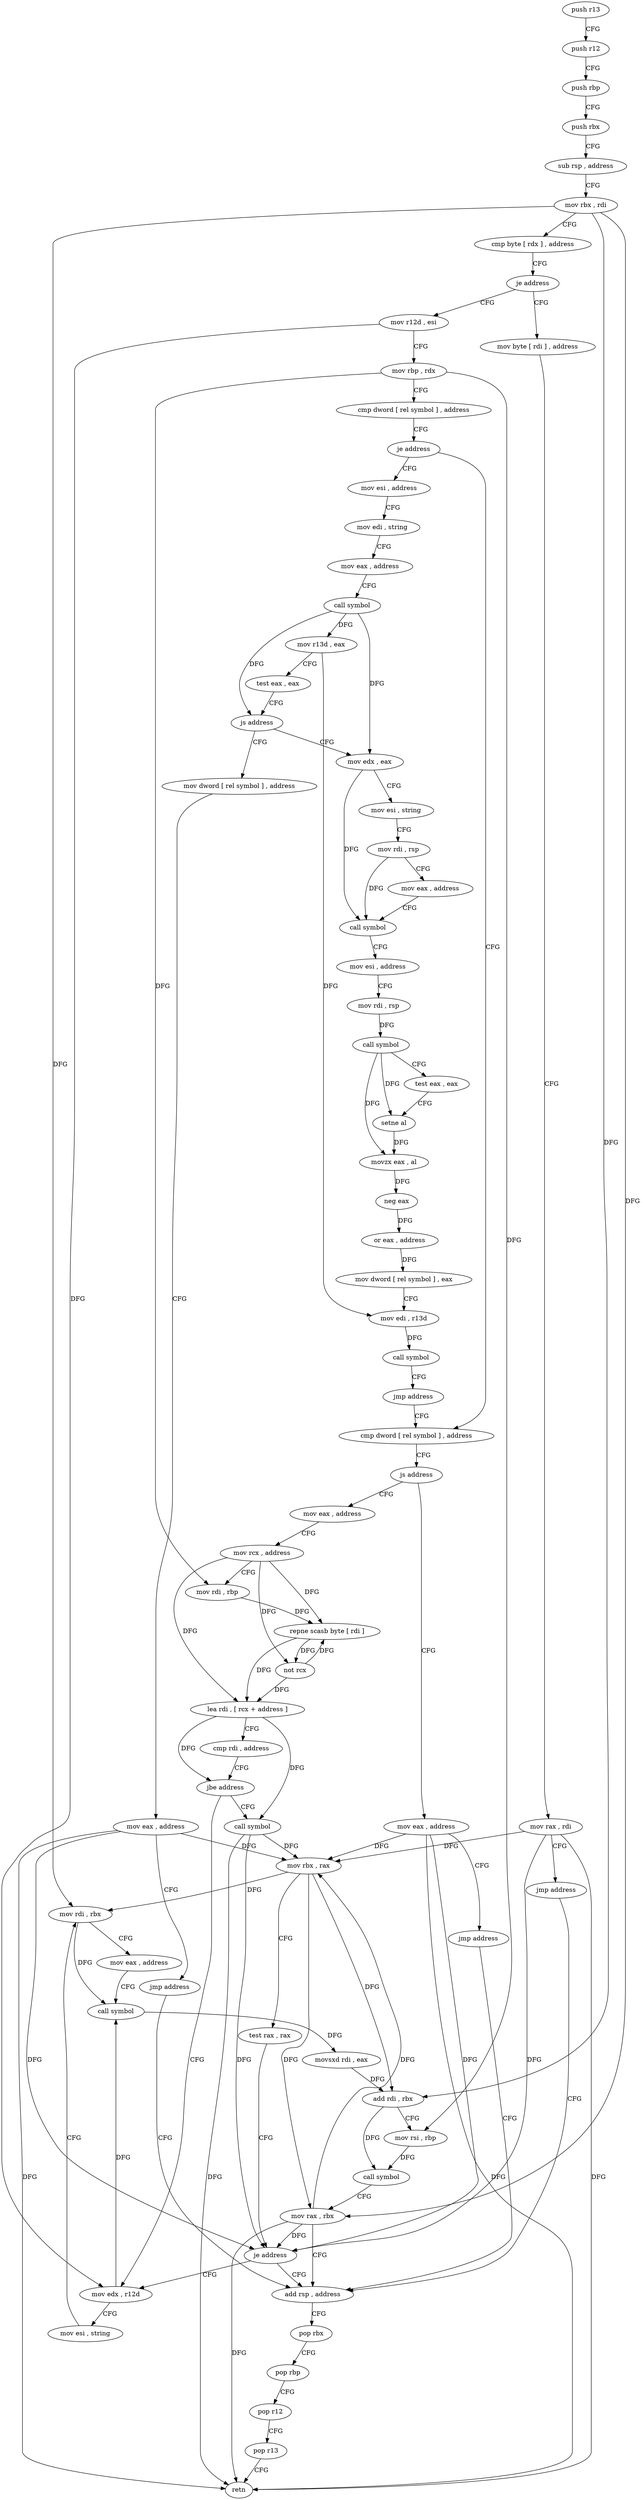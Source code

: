 digraph "func" {
"4397376" [label = "push r13" ]
"4397378" [label = "push r12" ]
"4397380" [label = "push rbp" ]
"4397381" [label = "push rbx" ]
"4397382" [label = "sub rsp , address" ]
"4397386" [label = "mov rbx , rdi" ]
"4397389" [label = "cmp byte [ rdx ] , address" ]
"4397392" [label = "je address" ]
"4397517" [label = "mov byte [ rdi ] , address" ]
"4397394" [label = "mov r12d , esi" ]
"4397520" [label = "mov rax , rdi" ]
"4397523" [label = "jmp address" ]
"4397506" [label = "add rsp , address" ]
"4397397" [label = "mov rbp , rdx" ]
"4397400" [label = "cmp dword [ rel symbol ] , address" ]
"4397407" [label = "je address" ]
"4397525" [label = "mov esi , address" ]
"4397409" [label = "cmp dword [ rel symbol ] , address" ]
"4397510" [label = "pop rbx" ]
"4397511" [label = "pop rbp" ]
"4397512" [label = "pop r12" ]
"4397514" [label = "pop r13" ]
"4397516" [label = "retn" ]
"4397530" [label = "mov edi , string" ]
"4397535" [label = "mov eax , address" ]
"4397540" [label = "call symbol" ]
"4397545" [label = "mov r13d , eax" ]
"4397548" [label = "test eax , eax" ]
"4397550" [label = "js address" ]
"4397617" [label = "mov dword [ rel symbol ] , address" ]
"4397552" [label = "mov edx , eax" ]
"4397416" [label = "js address" ]
"4397634" [label = "mov eax , address" ]
"4397422" [label = "mov eax , address" ]
"4397627" [label = "mov eax , address" ]
"4397632" [label = "jmp address" ]
"4397554" [label = "mov esi , string" ]
"4397559" [label = "mov rdi , rsp" ]
"4397562" [label = "mov eax , address" ]
"4397567" [label = "call symbol" ]
"4397572" [label = "mov esi , address" ]
"4397577" [label = "mov rdi , rsp" ]
"4397580" [label = "call symbol" ]
"4397585" [label = "test eax , eax" ]
"4397587" [label = "setne al" ]
"4397590" [label = "movzx eax , al" ]
"4397593" [label = "neg eax" ]
"4397595" [label = "or eax , address" ]
"4397598" [label = "mov dword [ rel symbol ] , eax" ]
"4397604" [label = "mov edi , r13d" ]
"4397607" [label = "call symbol" ]
"4397612" [label = "jmp address" ]
"4397639" [label = "jmp address" ]
"4397427" [label = "mov rcx , address" ]
"4397434" [label = "mov rdi , rbp" ]
"4397437" [label = "repne scasb byte [ rdi ]" ]
"4397439" [label = "not rcx" ]
"4397442" [label = "lea rdi , [ rcx + address ]" ]
"4397446" [label = "cmp rdi , address" ]
"4397453" [label = "jbe address" ]
"4397468" [label = "mov edx , r12d" ]
"4397455" [label = "call symbol" ]
"4397471" [label = "mov esi , string" ]
"4397476" [label = "mov rdi , rbx" ]
"4397479" [label = "mov eax , address" ]
"4397484" [label = "call symbol" ]
"4397489" [label = "movsxd rdi , eax" ]
"4397492" [label = "add rdi , rbx" ]
"4397495" [label = "mov rsi , rbp" ]
"4397498" [label = "call symbol" ]
"4397503" [label = "mov rax , rbx" ]
"4397460" [label = "mov rbx , rax" ]
"4397463" [label = "test rax , rax" ]
"4397466" [label = "je address" ]
"4397376" -> "4397378" [ label = "CFG" ]
"4397378" -> "4397380" [ label = "CFG" ]
"4397380" -> "4397381" [ label = "CFG" ]
"4397381" -> "4397382" [ label = "CFG" ]
"4397382" -> "4397386" [ label = "CFG" ]
"4397386" -> "4397389" [ label = "CFG" ]
"4397386" -> "4397476" [ label = "DFG" ]
"4397386" -> "4397492" [ label = "DFG" ]
"4397386" -> "4397503" [ label = "DFG" ]
"4397389" -> "4397392" [ label = "CFG" ]
"4397392" -> "4397517" [ label = "CFG" ]
"4397392" -> "4397394" [ label = "CFG" ]
"4397517" -> "4397520" [ label = "CFG" ]
"4397394" -> "4397397" [ label = "CFG" ]
"4397394" -> "4397468" [ label = "DFG" ]
"4397520" -> "4397523" [ label = "CFG" ]
"4397520" -> "4397516" [ label = "DFG" ]
"4397520" -> "4397460" [ label = "DFG" ]
"4397520" -> "4397466" [ label = "DFG" ]
"4397523" -> "4397506" [ label = "CFG" ]
"4397506" -> "4397510" [ label = "CFG" ]
"4397397" -> "4397400" [ label = "CFG" ]
"4397397" -> "4397434" [ label = "DFG" ]
"4397397" -> "4397495" [ label = "DFG" ]
"4397400" -> "4397407" [ label = "CFG" ]
"4397407" -> "4397525" [ label = "CFG" ]
"4397407" -> "4397409" [ label = "CFG" ]
"4397525" -> "4397530" [ label = "CFG" ]
"4397409" -> "4397416" [ label = "CFG" ]
"4397510" -> "4397511" [ label = "CFG" ]
"4397511" -> "4397512" [ label = "CFG" ]
"4397512" -> "4397514" [ label = "CFG" ]
"4397514" -> "4397516" [ label = "CFG" ]
"4397530" -> "4397535" [ label = "CFG" ]
"4397535" -> "4397540" [ label = "CFG" ]
"4397540" -> "4397545" [ label = "DFG" ]
"4397540" -> "4397550" [ label = "DFG" ]
"4397540" -> "4397552" [ label = "DFG" ]
"4397545" -> "4397548" [ label = "CFG" ]
"4397545" -> "4397604" [ label = "DFG" ]
"4397548" -> "4397550" [ label = "CFG" ]
"4397550" -> "4397617" [ label = "CFG" ]
"4397550" -> "4397552" [ label = "CFG" ]
"4397617" -> "4397627" [ label = "CFG" ]
"4397552" -> "4397554" [ label = "CFG" ]
"4397552" -> "4397567" [ label = "DFG" ]
"4397416" -> "4397634" [ label = "CFG" ]
"4397416" -> "4397422" [ label = "CFG" ]
"4397634" -> "4397639" [ label = "CFG" ]
"4397634" -> "4397516" [ label = "DFG" ]
"4397634" -> "4397460" [ label = "DFG" ]
"4397634" -> "4397466" [ label = "DFG" ]
"4397422" -> "4397427" [ label = "CFG" ]
"4397627" -> "4397632" [ label = "CFG" ]
"4397627" -> "4397516" [ label = "DFG" ]
"4397627" -> "4397460" [ label = "DFG" ]
"4397627" -> "4397466" [ label = "DFG" ]
"4397632" -> "4397506" [ label = "CFG" ]
"4397554" -> "4397559" [ label = "CFG" ]
"4397559" -> "4397562" [ label = "CFG" ]
"4397559" -> "4397567" [ label = "DFG" ]
"4397562" -> "4397567" [ label = "CFG" ]
"4397567" -> "4397572" [ label = "CFG" ]
"4397572" -> "4397577" [ label = "CFG" ]
"4397577" -> "4397580" [ label = "DFG" ]
"4397580" -> "4397585" [ label = "CFG" ]
"4397580" -> "4397587" [ label = "DFG" ]
"4397580" -> "4397590" [ label = "DFG" ]
"4397585" -> "4397587" [ label = "CFG" ]
"4397587" -> "4397590" [ label = "DFG" ]
"4397590" -> "4397593" [ label = "DFG" ]
"4397593" -> "4397595" [ label = "DFG" ]
"4397595" -> "4397598" [ label = "DFG" ]
"4397598" -> "4397604" [ label = "CFG" ]
"4397604" -> "4397607" [ label = "DFG" ]
"4397607" -> "4397612" [ label = "CFG" ]
"4397612" -> "4397409" [ label = "CFG" ]
"4397639" -> "4397506" [ label = "CFG" ]
"4397427" -> "4397434" [ label = "CFG" ]
"4397427" -> "4397437" [ label = "DFG" ]
"4397427" -> "4397439" [ label = "DFG" ]
"4397427" -> "4397442" [ label = "DFG" ]
"4397434" -> "4397437" [ label = "DFG" ]
"4397437" -> "4397439" [ label = "DFG" ]
"4397437" -> "4397442" [ label = "DFG" ]
"4397439" -> "4397442" [ label = "DFG" ]
"4397439" -> "4397437" [ label = "DFG" ]
"4397442" -> "4397446" [ label = "CFG" ]
"4397442" -> "4397453" [ label = "DFG" ]
"4397442" -> "4397455" [ label = "DFG" ]
"4397446" -> "4397453" [ label = "CFG" ]
"4397453" -> "4397468" [ label = "CFG" ]
"4397453" -> "4397455" [ label = "CFG" ]
"4397468" -> "4397471" [ label = "CFG" ]
"4397468" -> "4397484" [ label = "DFG" ]
"4397455" -> "4397460" [ label = "DFG" ]
"4397455" -> "4397516" [ label = "DFG" ]
"4397455" -> "4397466" [ label = "DFG" ]
"4397471" -> "4397476" [ label = "CFG" ]
"4397476" -> "4397479" [ label = "CFG" ]
"4397476" -> "4397484" [ label = "DFG" ]
"4397479" -> "4397484" [ label = "CFG" ]
"4397484" -> "4397489" [ label = "DFG" ]
"4397489" -> "4397492" [ label = "DFG" ]
"4397492" -> "4397495" [ label = "CFG" ]
"4397492" -> "4397498" [ label = "DFG" ]
"4397495" -> "4397498" [ label = "DFG" ]
"4397498" -> "4397503" [ label = "CFG" ]
"4397503" -> "4397506" [ label = "CFG" ]
"4397503" -> "4397516" [ label = "DFG" ]
"4397503" -> "4397460" [ label = "DFG" ]
"4397503" -> "4397466" [ label = "DFG" ]
"4397460" -> "4397463" [ label = "CFG" ]
"4397460" -> "4397476" [ label = "DFG" ]
"4397460" -> "4397492" [ label = "DFG" ]
"4397460" -> "4397503" [ label = "DFG" ]
"4397463" -> "4397466" [ label = "CFG" ]
"4397466" -> "4397506" [ label = "CFG" ]
"4397466" -> "4397468" [ label = "CFG" ]
}
